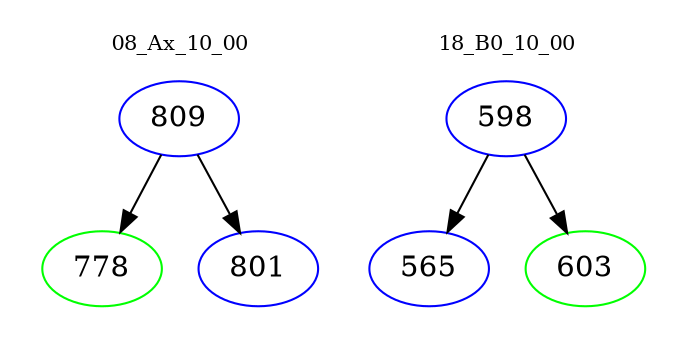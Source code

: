 digraph{
subgraph cluster_0 {
color = white
label = "08_Ax_10_00";
fontsize=10;
T0_809 [label="809", color="blue"]
T0_809 -> T0_778 [color="black"]
T0_778 [label="778", color="green"]
T0_809 -> T0_801 [color="black"]
T0_801 [label="801", color="blue"]
}
subgraph cluster_1 {
color = white
label = "18_B0_10_00";
fontsize=10;
T1_598 [label="598", color="blue"]
T1_598 -> T1_565 [color="black"]
T1_565 [label="565", color="blue"]
T1_598 -> T1_603 [color="black"]
T1_603 [label="603", color="green"]
}
}

